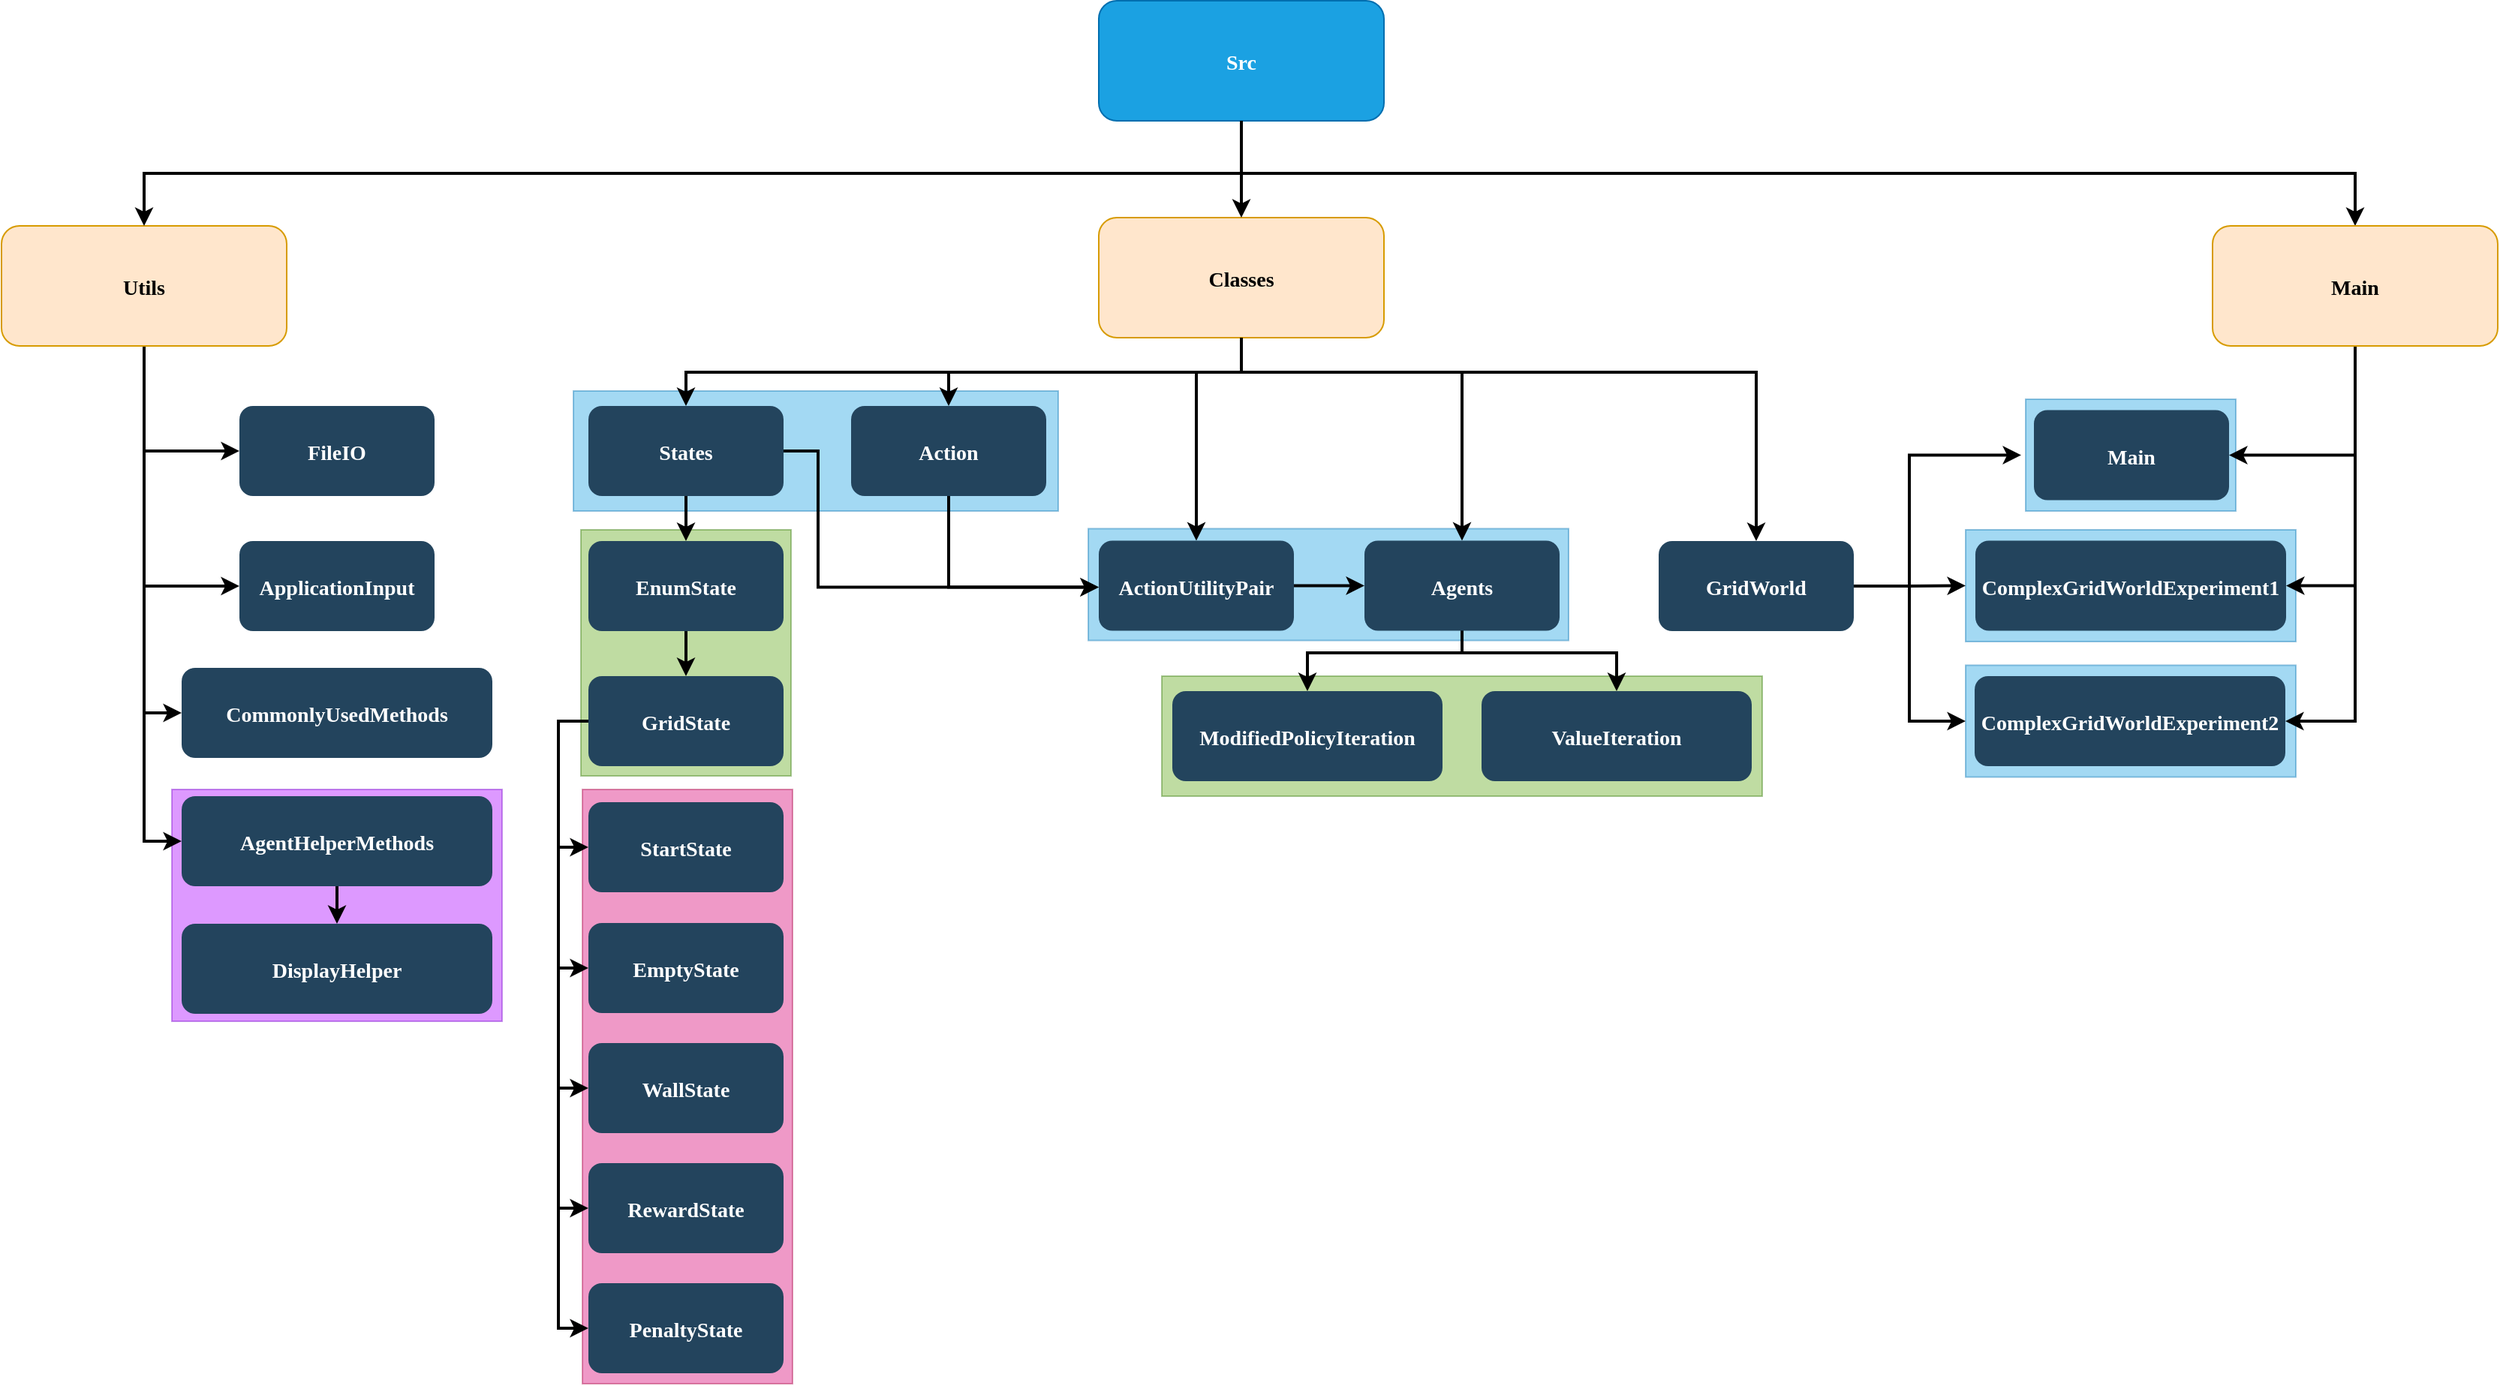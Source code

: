 <mxfile version="12.9.4" type="device"><diagram name="Page-1" id="2c0d36ab-eaac-3732-788b-9136903baeff"><mxGraphModel dx="1988" dy="977" grid="1" gridSize="10" guides="1" tooltips="1" connect="1" arrows="1" fold="1" page="1" pageScale="1.5" pageWidth="1169" pageHeight="827" background="#ffffff" math="0" shadow="0"><root><mxCell id="0"/><mxCell id="1" parent="0"/><mxCell id="rtHViadkZdph8DlwBwTv-325" value="" style="fillColor=#1ba1e2;strokeColor=#006EAF;opacity=40;fontColor=#ffffff;" parent="1" vertex="1"><mxGeometry x="1374.5" y="451" width="140" height="74.5" as="geometry"/></mxCell><mxCell id="rtHViadkZdph8DlwBwTv-324" value="" style="fillColor=#1ba1e2;strokeColor=#006EAF;opacity=40;fontColor=#ffffff;" parent="1" vertex="1"><mxGeometry x="1334.5" y="538" width="220" height="74.5" as="geometry"/></mxCell><mxCell id="rtHViadkZdph8DlwBwTv-323" value="" style="fillColor=#1ba1e2;strokeColor=#006EAF;opacity=40;fontColor=#ffffff;" parent="1" vertex="1"><mxGeometry x="1334.5" y="628.25" width="220" height="74.5" as="geometry"/></mxCell><mxCell id="rtHViadkZdph8DlwBwTv-317" value="" style="fillColor=#60a917;strokeColor=#2D7600;opacity=40;fontColor=#ffffff;" parent="1" vertex="1"><mxGeometry x="799" y="635.5" width="400" height="80" as="geometry"/></mxCell><mxCell id="rtHViadkZdph8DlwBwTv-309" value="" style="fillColor=#1ba1e2;strokeColor=#006EAF;opacity=40;fontColor=#ffffff;" parent="1" vertex="1"><mxGeometry x="750" y="537.25" width="320" height="74.5" as="geometry"/></mxCell><mxCell id="rtHViadkZdph8DlwBwTv-301" value="" style="fillColor=#aa00ff;opacity=40;strokeColor=#7700CC;fontColor=#ffffff;" parent="1" vertex="1"><mxGeometry x="139.5" y="711" width="220" height="154.5" as="geometry"/></mxCell><mxCell id="rtHViadkZdph8DlwBwTv-297" value="" style="fillColor=#60a917;opacity=40;strokeColor=#2D7600;fontColor=#ffffff;" parent="1" vertex="1"><mxGeometry x="412" y="538" width="140" height="164" as="geometry"/></mxCell><mxCell id="rtHViadkZdph8DlwBwTv-296" value="" style="fillColor=#d80073;strokeColor=#A50040;opacity=40;fontColor=#ffffff;" parent="1" vertex="1"><mxGeometry x="413" y="711" width="140" height="396" as="geometry"/></mxCell><mxCell id="109" value="" style="fillColor=#1ba1e2;strokeColor=#006EAF;opacity=40;fontColor=#ffffff;" parent="1" vertex="1"><mxGeometry x="407" y="445.5" width="323" height="80" as="geometry"/></mxCell><mxCell id="2" value="Src" style="rounded=1;fillColor=#1ba1e2;strokeColor=#006EAF;fontStyle=1;fontFamily=Tahoma;fontSize=14;fontColor=#ffffff;" parent="1" vertex="1"><mxGeometry x="757" y="185.5" width="190" height="80" as="geometry"/></mxCell><mxCell id="9" value="" style="edgeStyle=elbowEdgeStyle;elbow=vertical;strokeWidth=2;rounded=0;entryX=0.5;entryY=0;entryDx=0;entryDy=0;" parent="1" source="2" target="10" edge="1"><mxGeometry x="337" y="215.5" width="100" height="100" as="geometry"><mxPoint x="337" y="315.5" as="sourcePoint"/><mxPoint x="1457" y="335.5" as="targetPoint"/></mxGeometry></mxCell><mxCell id="rtHViadkZdph8DlwBwTv-320" style="edgeStyle=orthogonalEdgeStyle;rounded=0;orthogonalLoop=1;jettySize=auto;html=1;exitX=0.5;exitY=1;exitDx=0;exitDy=0;entryX=1;entryY=0.5;entryDx=0;entryDy=0;startArrow=none;startFill=0;endArrow=classic;endFill=1;strokeColor=#000000;strokeWidth=2;" parent="1" source="10" target="rtHViadkZdph8DlwBwTv-156" edge="1"><mxGeometry relative="1" as="geometry"/></mxCell><mxCell id="rtHViadkZdph8DlwBwTv-321" style="edgeStyle=orthogonalEdgeStyle;rounded=0;orthogonalLoop=1;jettySize=auto;html=1;exitX=0.5;exitY=1;exitDx=0;exitDy=0;entryX=1;entryY=0.5;entryDx=0;entryDy=0;startArrow=none;startFill=0;endArrow=classic;endFill=1;strokeColor=#000000;strokeWidth=2;" parent="1" source="10" target="rtHViadkZdph8DlwBwTv-154" edge="1"><mxGeometry relative="1" as="geometry"/></mxCell><mxCell id="rtHViadkZdph8DlwBwTv-322" style="edgeStyle=orthogonalEdgeStyle;rounded=0;orthogonalLoop=1;jettySize=auto;html=1;exitX=0.5;exitY=1;exitDx=0;exitDy=0;entryX=1;entryY=0.5;entryDx=0;entryDy=0;startArrow=none;startFill=0;endArrow=classic;endFill=1;strokeColor=#000000;strokeWidth=2;" parent="1" source="10" target="rtHViadkZdph8DlwBwTv-153" edge="1"><mxGeometry relative="1" as="geometry"/></mxCell><mxCell id="10" value="Main" style="rounded=1;fillColor=#ffe6cc;strokeColor=#d79b00;fontStyle=1;fontFamily=Tahoma;fontSize=14" parent="1" vertex="1"><mxGeometry x="1499" y="335.5" width="190" height="80" as="geometry"/></mxCell><mxCell id="rtHViadkZdph8DlwBwTv-335" style="edgeStyle=orthogonalEdgeStyle;rounded=0;orthogonalLoop=1;jettySize=auto;html=1;exitX=0.5;exitY=1;exitDx=0;exitDy=0;entryX=0.5;entryY=0;entryDx=0;entryDy=0;startArrow=none;startFill=0;endArrow=classic;endFill=1;strokeColor=#000000;strokeWidth=2;" parent="1" target="33" edge="1"><mxGeometry relative="1" as="geometry"><mxPoint x="852" y="403" as="sourcePoint"/><mxPoint x="822" y="538.25" as="targetPoint"/><Array as="points"><mxPoint x="852" y="433"/><mxPoint x="822" y="433"/></Array></mxGeometry></mxCell><mxCell id="rtHViadkZdph8DlwBwTv-336" style="edgeStyle=orthogonalEdgeStyle;rounded=0;orthogonalLoop=1;jettySize=auto;html=1;exitX=0.5;exitY=1;exitDx=0;exitDy=0;entryX=0.5;entryY=0;entryDx=0;entryDy=0;startArrow=none;startFill=0;endArrow=classic;endFill=1;strokeColor=#000000;strokeWidth=2;" parent="1" target="rtHViadkZdph8DlwBwTv-173" edge="1"><mxGeometry relative="1" as="geometry"><mxPoint x="852" y="403" as="sourcePoint"/><mxPoint x="999.0" y="538.25" as="targetPoint"/><Array as="points"><mxPoint x="852" y="433"/><mxPoint x="999" y="433"/></Array></mxGeometry></mxCell><mxCell id="rtHViadkZdph8DlwBwTv-337" style="edgeStyle=orthogonalEdgeStyle;rounded=0;orthogonalLoop=1;jettySize=auto;html=1;exitX=0.5;exitY=1;exitDx=0;exitDy=0;entryX=0.5;entryY=0;entryDx=0;entryDy=0;startArrow=none;startFill=0;endArrow=classic;endFill=1;strokeColor=#000000;strokeWidth=2;" parent="1" target="rtHViadkZdph8DlwBwTv-175" edge="1"><mxGeometry relative="1" as="geometry"><mxPoint x="852" y="403" as="sourcePoint"/><mxPoint x="1195" y="538.5" as="targetPoint"/><Array as="points"><mxPoint x="852" y="433"/><mxPoint x="1195" y="433"/></Array></mxGeometry></mxCell><mxCell id="12" value="Classes" style="rounded=1;fillColor=#ffe6cc;strokeColor=#d79b00;fontStyle=1;fontFamily=Tahoma;fontSize=14" parent="1" vertex="1"><mxGeometry x="757.0" y="330" width="190" height="80" as="geometry"/></mxCell><mxCell id="rtHViadkZdph8DlwBwTv-165" style="edgeStyle=orthogonalEdgeStyle;rounded=0;orthogonalLoop=1;jettySize=auto;html=1;exitX=0.5;exitY=1;exitDx=0;exitDy=0;entryX=0;entryY=0.5;entryDx=0;entryDy=0;startArrow=none;startFill=0;endArrow=classic;endFill=1;strokeColor=#000000;strokeWidth=2;" parent="1" source="13" target="rtHViadkZdph8DlwBwTv-298" edge="1"><mxGeometry relative="1" as="geometry"><mxPoint x="146" y="745.5" as="targetPoint"/></mxGeometry></mxCell><mxCell id="rtHViadkZdph8DlwBwTv-166" style="edgeStyle=orthogonalEdgeStyle;rounded=0;orthogonalLoop=1;jettySize=auto;html=1;exitX=0.5;exitY=1;exitDx=0;exitDy=0;entryX=0;entryY=0.5;entryDx=0;entryDy=0;startArrow=none;startFill=0;endArrow=classic;endFill=1;strokeColor=#000000;strokeWidth=2;" parent="1" source="13" target="15" edge="1"><mxGeometry relative="1" as="geometry"/></mxCell><mxCell id="rtHViadkZdph8DlwBwTv-167" style="edgeStyle=orthogonalEdgeStyle;rounded=0;orthogonalLoop=1;jettySize=auto;html=1;exitX=0.5;exitY=1;exitDx=0;exitDy=0;entryX=0;entryY=0.5;entryDx=0;entryDy=0;startArrow=none;startFill=0;endArrow=classic;endFill=1;strokeColor=#000000;strokeWidth=2;" parent="1" source="13" target="rtHViadkZdph8DlwBwTv-162" edge="1"><mxGeometry relative="1" as="geometry"/></mxCell><mxCell id="rtHViadkZdph8DlwBwTv-168" style="edgeStyle=orthogonalEdgeStyle;rounded=0;orthogonalLoop=1;jettySize=auto;html=1;exitX=0.5;exitY=1;exitDx=0;exitDy=0;entryX=0;entryY=0.5;entryDx=0;entryDy=0;startArrow=none;startFill=0;endArrow=classic;endFill=1;strokeColor=#000000;strokeWidth=2;" parent="1" source="13" target="14" edge="1"><mxGeometry relative="1" as="geometry"/></mxCell><mxCell id="13" value="Utils" style="rounded=1;fillColor=#ffe6cc;strokeColor=#d79b00;fontStyle=1;fontFamily=Tahoma;fontSize=14" parent="1" vertex="1"><mxGeometry x="26" y="335.5" width="190" height="80" as="geometry"/></mxCell><mxCell id="14" value="FileIO" style="rounded=1;fillColor=#23445D;gradientColor=none;strokeColor=none;fontColor=#FFFFFF;fontStyle=1;fontFamily=Tahoma;fontSize=14" parent="1" vertex="1"><mxGeometry x="184.5" y="455.5" width="130" height="60" as="geometry"/></mxCell><mxCell id="15" value="CommonlyUsedMethods" style="rounded=1;fillColor=#23445D;gradientColor=none;strokeColor=none;fontColor=#FFFFFF;fontStyle=1;fontFamily=Tahoma;fontSize=14" parent="1" vertex="1"><mxGeometry x="146" y="630" width="207" height="60" as="geometry"/></mxCell><mxCell id="rtHViadkZdph8DlwBwTv-176" style="edgeStyle=orthogonalEdgeStyle;rounded=0;orthogonalLoop=1;jettySize=auto;html=1;exitX=0.5;exitY=1;exitDx=0;exitDy=0;entryX=0.5;entryY=0;entryDx=0;entryDy=0;startArrow=none;startFill=0;endArrow=classic;endFill=1;strokeColor=#000000;strokeWidth=2;" parent="1" source="25" target="26" edge="1"><mxGeometry relative="1" as="geometry"/></mxCell><mxCell id="rtHViadkZdph8DlwBwTv-306" style="edgeStyle=orthogonalEdgeStyle;rounded=0;orthogonalLoop=1;jettySize=auto;html=1;exitX=1;exitY=0.5;exitDx=0;exitDy=0;entryX=0;entryY=0.5;entryDx=0;entryDy=0;startArrow=none;startFill=0;endArrow=classic;endFill=1;strokeColor=#000000;strokeWidth=2;" parent="1" edge="1"><mxGeometry relative="1" as="geometry"><mxPoint x="547" y="485.5" as="sourcePoint"/><mxPoint x="757" y="576.25" as="targetPoint"/><Array as="points"><mxPoint x="570" y="486"/><mxPoint x="570" y="576"/></Array></mxGeometry></mxCell><mxCell id="25" value="States" style="rounded=1;fillColor=#23445D;gradientColor=none;strokeColor=none;fontColor=#FFFFFF;fontStyle=1;fontFamily=Tahoma;fontSize=14" parent="1" vertex="1"><mxGeometry x="417" y="455.5" width="130" height="60" as="geometry"/></mxCell><mxCell id="rtHViadkZdph8DlwBwTv-178" style="edgeStyle=orthogonalEdgeStyle;rounded=0;orthogonalLoop=1;jettySize=auto;html=1;exitX=0.5;exitY=1;exitDx=0;exitDy=0;entryX=0.5;entryY=0;entryDx=0;entryDy=0;startArrow=none;startFill=0;endArrow=classic;endFill=1;strokeColor=#000000;strokeWidth=2;" parent="1" source="26" target="27" edge="1"><mxGeometry relative="1" as="geometry"/></mxCell><mxCell id="26" value="EnumState" style="rounded=1;fillColor=#23445D;gradientColor=none;strokeColor=none;fontColor=#FFFFFF;fontStyle=1;fontFamily=Tahoma;fontSize=14" parent="1" vertex="1"><mxGeometry x="417" y="545.5" width="130" height="60" as="geometry"/></mxCell><mxCell id="rtHViadkZdph8DlwBwTv-179" style="edgeStyle=orthogonalEdgeStyle;rounded=0;orthogonalLoop=1;jettySize=auto;html=1;exitX=0;exitY=0.5;exitDx=0;exitDy=0;entryX=0;entryY=0.5;entryDx=0;entryDy=0;startArrow=none;startFill=0;endArrow=classic;endFill=1;strokeColor=#000000;strokeWidth=2;" parent="1" source="27" target="28" edge="1"><mxGeometry relative="1" as="geometry"/></mxCell><mxCell id="rtHViadkZdph8DlwBwTv-291" style="edgeStyle=orthogonalEdgeStyle;rounded=0;orthogonalLoop=1;jettySize=auto;html=1;exitX=0;exitY=0.5;exitDx=0;exitDy=0;entryX=0;entryY=0.5;entryDx=0;entryDy=0;startArrow=none;startFill=0;endArrow=classic;endFill=1;strokeColor=#000000;strokeWidth=2;" parent="1" source="27" target="rtHViadkZdph8DlwBwTv-288" edge="1"><mxGeometry relative="1" as="geometry"/></mxCell><mxCell id="rtHViadkZdph8DlwBwTv-292" style="edgeStyle=orthogonalEdgeStyle;rounded=0;orthogonalLoop=1;jettySize=auto;html=1;exitX=0;exitY=0.5;exitDx=0;exitDy=0;entryX=0;entryY=0.5;entryDx=0;entryDy=0;startArrow=none;startFill=0;endArrow=classic;endFill=1;strokeColor=#000000;strokeWidth=2;" parent="1" source="27" target="rtHViadkZdph8DlwBwTv-289" edge="1"><mxGeometry relative="1" as="geometry"/></mxCell><mxCell id="rtHViadkZdph8DlwBwTv-293" style="edgeStyle=orthogonalEdgeStyle;rounded=0;orthogonalLoop=1;jettySize=auto;html=1;exitX=0;exitY=0.5;exitDx=0;exitDy=0;entryX=0;entryY=0.5;entryDx=0;entryDy=0;startArrow=none;startFill=0;endArrow=classic;endFill=1;strokeColor=#000000;strokeWidth=2;" parent="1" source="27" target="rtHViadkZdph8DlwBwTv-290" edge="1"><mxGeometry relative="1" as="geometry"/></mxCell><mxCell id="rtHViadkZdph8DlwBwTv-295" style="edgeStyle=orthogonalEdgeStyle;rounded=0;orthogonalLoop=1;jettySize=auto;html=1;exitX=0;exitY=0.5;exitDx=0;exitDy=0;entryX=0;entryY=0.5;entryDx=0;entryDy=0;startArrow=none;startFill=0;endArrow=classic;endFill=1;strokeColor=#000000;strokeWidth=2;" parent="1" source="27" target="rtHViadkZdph8DlwBwTv-294" edge="1"><mxGeometry relative="1" as="geometry"/></mxCell><mxCell id="27" value="GridState" style="rounded=1;fillColor=#23445D;gradientColor=none;strokeColor=none;fontColor=#FFFFFF;fontStyle=1;fontFamily=Tahoma;fontSize=14" parent="1" vertex="1"><mxGeometry x="417" y="635.5" width="130" height="60" as="geometry"/></mxCell><mxCell id="28" value="StartState" style="rounded=1;fillColor=#23445D;gradientColor=none;strokeColor=none;fontColor=#FFFFFF;fontStyle=1;fontFamily=Tahoma;fontSize=14" parent="1" vertex="1"><mxGeometry x="417" y="719.5" width="130" height="60" as="geometry"/></mxCell><mxCell id="rtHViadkZdph8DlwBwTv-334" style="edgeStyle=orthogonalEdgeStyle;rounded=0;orthogonalLoop=1;jettySize=auto;html=1;exitX=0.5;exitY=1;exitDx=0;exitDy=0;entryX=0;entryY=0.5;entryDx=0;entryDy=0;startArrow=none;startFill=0;endArrow=classic;endFill=1;strokeColor=#000000;strokeWidth=2;" parent="1" source="29" edge="1"><mxGeometry relative="1" as="geometry"><mxPoint x="657" y="516.5" as="sourcePoint"/><mxPoint x="757" y="576.25" as="targetPoint"/><Array as="points"><mxPoint x="657" y="576"/></Array></mxGeometry></mxCell><mxCell id="29" value="Action" style="rounded=1;fillColor=#23445D;gradientColor=none;strokeColor=none;fontColor=#FFFFFF;fontStyle=1;fontFamily=Tahoma;fontSize=14" parent="1" vertex="1"><mxGeometry x="592" y="455.5" width="130" height="60" as="geometry"/></mxCell><mxCell id="rtHViadkZdph8DlwBwTv-311" style="edgeStyle=orthogonalEdgeStyle;rounded=0;orthogonalLoop=1;jettySize=auto;html=1;exitX=1;exitY=0.5;exitDx=0;exitDy=0;entryX=0;entryY=0.5;entryDx=0;entryDy=0;startArrow=none;startFill=0;endArrow=classic;endFill=1;strokeColor=#000000;strokeWidth=2;" parent="1" source="33" target="rtHViadkZdph8DlwBwTv-173" edge="1"><mxGeometry relative="1" as="geometry"/></mxCell><mxCell id="33" value="ActionUtilityPair" style="rounded=1;fillColor=#23445D;gradientColor=none;strokeColor=none;fontColor=#FFFFFF;fontStyle=1;fontFamily=Tahoma;fontSize=14" parent="1" vertex="1"><mxGeometry x="757" y="545.25" width="130" height="60" as="geometry"/></mxCell><mxCell id="59" value="" style="edgeStyle=elbowEdgeStyle;elbow=vertical;strokeWidth=2;rounded=0" parent="1" source="2" target="12" edge="1"><mxGeometry x="347" y="225.5" width="100" height="100" as="geometry"><mxPoint x="862.0" y="275.5" as="sourcePoint"/><mxPoint x="1467.0" y="345.5" as="targetPoint"/></mxGeometry></mxCell><mxCell id="61" value="" style="edgeStyle=elbowEdgeStyle;elbow=vertical;strokeWidth=2;rounded=0" parent="1" source="2" target="13" edge="1"><mxGeometry x="-23" y="135.5" width="100" height="100" as="geometry"><mxPoint x="-23" y="235.5" as="sourcePoint"/><mxPoint x="77" y="135.5" as="targetPoint"/></mxGeometry></mxCell><mxCell id="100" value="" style="edgeStyle=elbowEdgeStyle;elbow=vertical;strokeWidth=2;rounded=0" parent="1" source="12" target="25" edge="1"><mxGeometry x="-23" y="135.5" width="100" height="100" as="geometry"><mxPoint x="-23" y="235.5" as="sourcePoint"/><mxPoint x="77" y="135.5" as="targetPoint"/></mxGeometry></mxCell><mxCell id="101" value="" style="edgeStyle=elbowEdgeStyle;elbow=vertical;strokeWidth=2;rounded=0" parent="1" source="12" target="29" edge="1"><mxGeometry x="-23" y="135.5" width="100" height="100" as="geometry"><mxPoint x="-23" y="235.5" as="sourcePoint"/><mxPoint x="77" y="135.5" as="targetPoint"/></mxGeometry></mxCell><mxCell id="rtHViadkZdph8DlwBwTv-169" value="DisplayHelper" style="rounded=1;fillColor=#23445D;gradientColor=none;strokeColor=none;fontColor=#FFFFFF;fontStyle=1;fontFamily=Tahoma;fontSize=14" parent="1" vertex="1"><mxGeometry x="146" y="800.5" width="207" height="60" as="geometry"/></mxCell><mxCell id="rtHViadkZdph8DlwBwTv-153" value="Main" style="rounded=1;fillColor=#23445D;gradientColor=none;strokeColor=none;fontColor=#FFFFFF;fontStyle=1;fontFamily=Tahoma;fontSize=14" parent="1" vertex="1"><mxGeometry x="1380" y="458.25" width="130" height="60" as="geometry"/></mxCell><mxCell id="rtHViadkZdph8DlwBwTv-154" value="ComplexGridWorldExperiment1" style="rounded=1;fillColor=#23445D;gradientColor=none;strokeColor=none;fontColor=#FFFFFF;fontStyle=1;fontFamily=Tahoma;fontSize=14" parent="1" vertex="1"><mxGeometry x="1341" y="545.25" width="207" height="60" as="geometry"/></mxCell><mxCell id="rtHViadkZdph8DlwBwTv-156" value="ComplexGridWorldExperiment2" style="rounded=1;fillColor=#23445D;gradientColor=none;strokeColor=none;fontColor=#FFFFFF;fontStyle=1;fontFamily=Tahoma;fontSize=14" parent="1" vertex="1"><mxGeometry x="1340.5" y="635.5" width="207" height="60" as="geometry"/></mxCell><mxCell id="rtHViadkZdph8DlwBwTv-162" value="ApplicationInput" style="rounded=1;fillColor=#23445D;gradientColor=none;strokeColor=none;fontColor=#FFFFFF;fontStyle=1;fontFamily=Tahoma;fontSize=14" parent="1" vertex="1"><mxGeometry x="184.5" y="545.5" width="130" height="60" as="geometry"/></mxCell><mxCell id="rtHViadkZdph8DlwBwTv-315" style="edgeStyle=orthogonalEdgeStyle;rounded=0;orthogonalLoop=1;jettySize=auto;html=1;exitX=0.5;exitY=1;exitDx=0;exitDy=0;entryX=0.5;entryY=0;entryDx=0;entryDy=0;startArrow=none;startFill=0;endArrow=classic;endFill=1;strokeColor=#000000;strokeWidth=2;" parent="1" target="rtHViadkZdph8DlwBwTv-313" edge="1"><mxGeometry relative="1" as="geometry"><mxPoint x="999" y="604.5" as="sourcePoint"/><mxPoint x="897" y="634.5" as="targetPoint"/><Array as="points"><mxPoint x="999" y="620"/><mxPoint x="896" y="620"/></Array></mxGeometry></mxCell><mxCell id="rtHViadkZdph8DlwBwTv-316" style="edgeStyle=orthogonalEdgeStyle;rounded=0;orthogonalLoop=1;jettySize=auto;html=1;exitX=0.5;exitY=1;exitDx=0;exitDy=0;entryX=0.5;entryY=0;entryDx=0;entryDy=0;startArrow=none;startFill=0;endArrow=classic;endFill=1;strokeColor=#000000;strokeWidth=2;" parent="1" target="rtHViadkZdph8DlwBwTv-314" edge="1"><mxGeometry relative="1" as="geometry"><mxPoint x="999" y="604.5" as="sourcePoint"/><mxPoint x="1103" y="634.5" as="targetPoint"/><Array as="points"><mxPoint x="999" y="620"/><mxPoint x="1102" y="620"/></Array></mxGeometry></mxCell><mxCell id="rtHViadkZdph8DlwBwTv-173" value="Agents" style="rounded=1;fillColor=#23445D;gradientColor=none;strokeColor=none;fontColor=#FFFFFF;fontStyle=1;fontFamily=Tahoma;fontSize=14" parent="1" vertex="1"><mxGeometry x="934" y="545.25" width="130" height="60" as="geometry"/></mxCell><mxCell id="rtHViadkZdph8DlwBwTv-327" style="edgeStyle=orthogonalEdgeStyle;rounded=0;orthogonalLoop=1;jettySize=auto;html=1;exitX=1;exitY=0.5;exitDx=0;exitDy=0;entryX=0;entryY=0.5;entryDx=0;entryDy=0;startArrow=none;startFill=0;endArrow=classic;endFill=1;strokeColor=#000000;strokeWidth=2;" parent="1" edge="1"><mxGeometry relative="1" as="geometry"><mxPoint x="1257" y="575.5" as="sourcePoint"/><mxPoint x="1371.5" y="488.25" as="targetPoint"/><Array as="points"><mxPoint x="1297" y="576"/><mxPoint x="1297" y="488"/></Array></mxGeometry></mxCell><mxCell id="rtHViadkZdph8DlwBwTv-328" style="edgeStyle=orthogonalEdgeStyle;rounded=0;orthogonalLoop=1;jettySize=auto;html=1;exitX=1;exitY=0.5;exitDx=0;exitDy=0;entryX=0;entryY=0.5;entryDx=0;entryDy=0;startArrow=none;startFill=0;endArrow=classic;endFill=1;strokeColor=#000000;strokeWidth=2;" parent="1" edge="1"><mxGeometry relative="1" as="geometry"><mxPoint x="1260" y="575.5" as="sourcePoint"/><mxPoint x="1334.5" y="665.5" as="targetPoint"/><Array as="points"><mxPoint x="1297" y="576"/><mxPoint x="1297" y="666"/></Array></mxGeometry></mxCell><mxCell id="rtHViadkZdph8DlwBwTv-333" style="edgeStyle=orthogonalEdgeStyle;rounded=0;orthogonalLoop=1;jettySize=auto;html=1;exitX=1;exitY=0.5;exitDx=0;exitDy=0;entryX=0;entryY=0.5;entryDx=0;entryDy=0;startArrow=none;startFill=0;endArrow=classic;endFill=1;strokeColor=#000000;strokeWidth=2;" parent="1" source="rtHViadkZdph8DlwBwTv-175" target="rtHViadkZdph8DlwBwTv-324" edge="1"><mxGeometry relative="1" as="geometry"><Array as="points"><mxPoint x="1297" y="575"/></Array></mxGeometry></mxCell><mxCell id="rtHViadkZdph8DlwBwTv-175" value="GridWorld" style="rounded=1;fillColor=#23445D;gradientColor=none;strokeColor=none;fontColor=#FFFFFF;fontStyle=1;fontFamily=Tahoma;fontSize=14" parent="1" vertex="1"><mxGeometry x="1130" y="545.5" width="130" height="60" as="geometry"/></mxCell><mxCell id="rtHViadkZdph8DlwBwTv-288" value="EmptyState" style="rounded=1;fillColor=#23445D;gradientColor=none;strokeColor=none;fontColor=#FFFFFF;fontStyle=1;fontFamily=Tahoma;fontSize=14" parent="1" vertex="1"><mxGeometry x="417" y="800" width="130" height="60" as="geometry"/></mxCell><mxCell id="rtHViadkZdph8DlwBwTv-289" value="WallState" style="rounded=1;fillColor=#23445D;gradientColor=none;strokeColor=none;fontColor=#FFFFFF;fontStyle=1;fontFamily=Tahoma;fontSize=14" parent="1" vertex="1"><mxGeometry x="417" y="880" width="130" height="60" as="geometry"/></mxCell><mxCell id="rtHViadkZdph8DlwBwTv-290" value="RewardState" style="rounded=1;fillColor=#23445D;gradientColor=none;strokeColor=none;fontColor=#FFFFFF;fontStyle=1;fontFamily=Tahoma;fontSize=14" parent="1" vertex="1"><mxGeometry x="417" y="960" width="130" height="60" as="geometry"/></mxCell><mxCell id="rtHViadkZdph8DlwBwTv-294" value="PenaltyState" style="rounded=1;fillColor=#23445D;gradientColor=none;strokeColor=none;fontColor=#FFFFFF;fontStyle=1;fontFamily=Tahoma;fontSize=14" parent="1" vertex="1"><mxGeometry x="417" y="1040" width="130" height="60" as="geometry"/></mxCell><mxCell id="rtHViadkZdph8DlwBwTv-300" style="edgeStyle=orthogonalEdgeStyle;rounded=0;orthogonalLoop=1;jettySize=auto;html=1;exitX=0.5;exitY=1;exitDx=0;exitDy=0;entryX=0.5;entryY=0;entryDx=0;entryDy=0;startArrow=none;startFill=0;endArrow=classic;endFill=1;strokeColor=#000000;strokeWidth=2;" parent="1" source="rtHViadkZdph8DlwBwTv-298" target="rtHViadkZdph8DlwBwTv-169" edge="1"><mxGeometry relative="1" as="geometry"/></mxCell><mxCell id="rtHViadkZdph8DlwBwTv-298" value="AgentHelperMethods" style="rounded=1;fillColor=#23445D;gradientColor=none;strokeColor=none;fontColor=#FFFFFF;fontStyle=1;fontFamily=Tahoma;fontSize=14" parent="1" vertex="1"><mxGeometry x="146" y="715.5" width="207" height="60" as="geometry"/></mxCell><mxCell id="rtHViadkZdph8DlwBwTv-313" value="ModifiedPolicyIteration" style="rounded=1;fillColor=#23445D;gradientColor=none;strokeColor=none;fontColor=#FFFFFF;fontStyle=1;fontFamily=Tahoma;fontSize=14" parent="1" vertex="1"><mxGeometry x="806" y="645.5" width="180" height="60" as="geometry"/></mxCell><mxCell id="rtHViadkZdph8DlwBwTv-314" value="ValueIteration" style="rounded=1;fillColor=#23445D;gradientColor=none;strokeColor=none;fontColor=#FFFFFF;fontStyle=1;fontFamily=Tahoma;fontSize=14" parent="1" vertex="1"><mxGeometry x="1012" y="645.5" width="180" height="60" as="geometry"/></mxCell></root></mxGraphModel></diagram></mxfile>